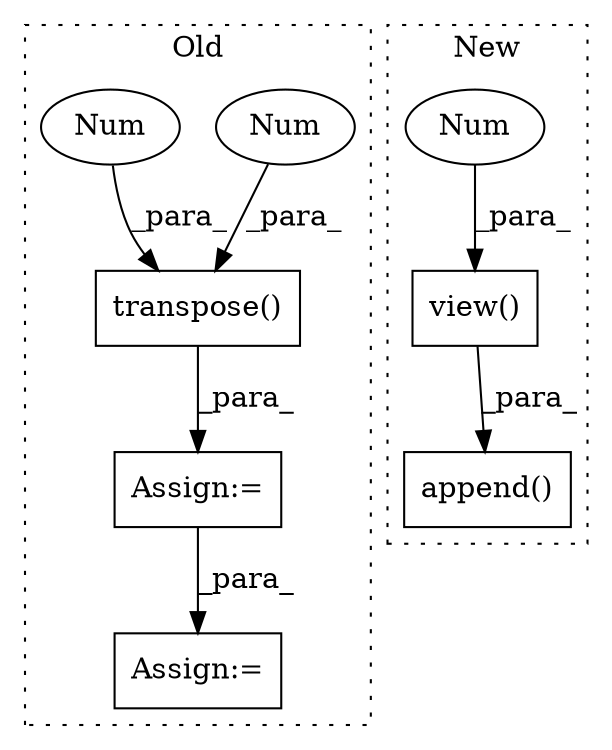 digraph G {
subgraph cluster0 {
1 [label="transpose()" a="75" s="7424,7463" l="35,1" shape="box"];
3 [label="Num" a="76" s="7462" l="1" shape="ellipse"];
4 [label="Num" a="76" s="7459" l="1" shape="ellipse"];
7 [label="Assign:=" a="68" s="7620" l="3" shape="box"];
8 [label="Assign:=" a="68" s="7421" l="3" shape="box"];
label = "Old";
style="dotted";
}
subgraph cluster1 {
2 [label="append()" a="75" s="6465,6490" l="19,1" shape="box"];
5 [label="view()" a="75" s="6265,6296" l="12,1" shape="box"];
6 [label="Num" a="76" s="6280" l="2" shape="ellipse"];
label = "New";
style="dotted";
}
1 -> 8 [label="_para_"];
3 -> 1 [label="_para_"];
4 -> 1 [label="_para_"];
5 -> 2 [label="_para_"];
6 -> 5 [label="_para_"];
8 -> 7 [label="_para_"];
}